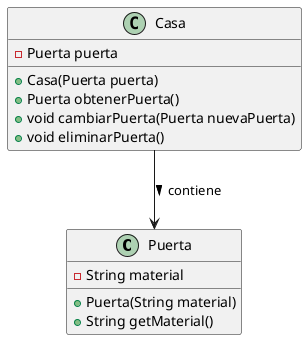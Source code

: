 @startuml Ejercicio2-Taller-3

class Puerta {
    - String material
    + Puerta(String material)
    + String getMaterial()
}

class Casa {
    - Puerta puerta
    + Casa(Puerta puerta)
    + Puerta obtenerPuerta()
    + void cambiarPuerta(Puerta nuevaPuerta)
    + void eliminarPuerta()
}

Casa --> Puerta : contiene >
@enduml